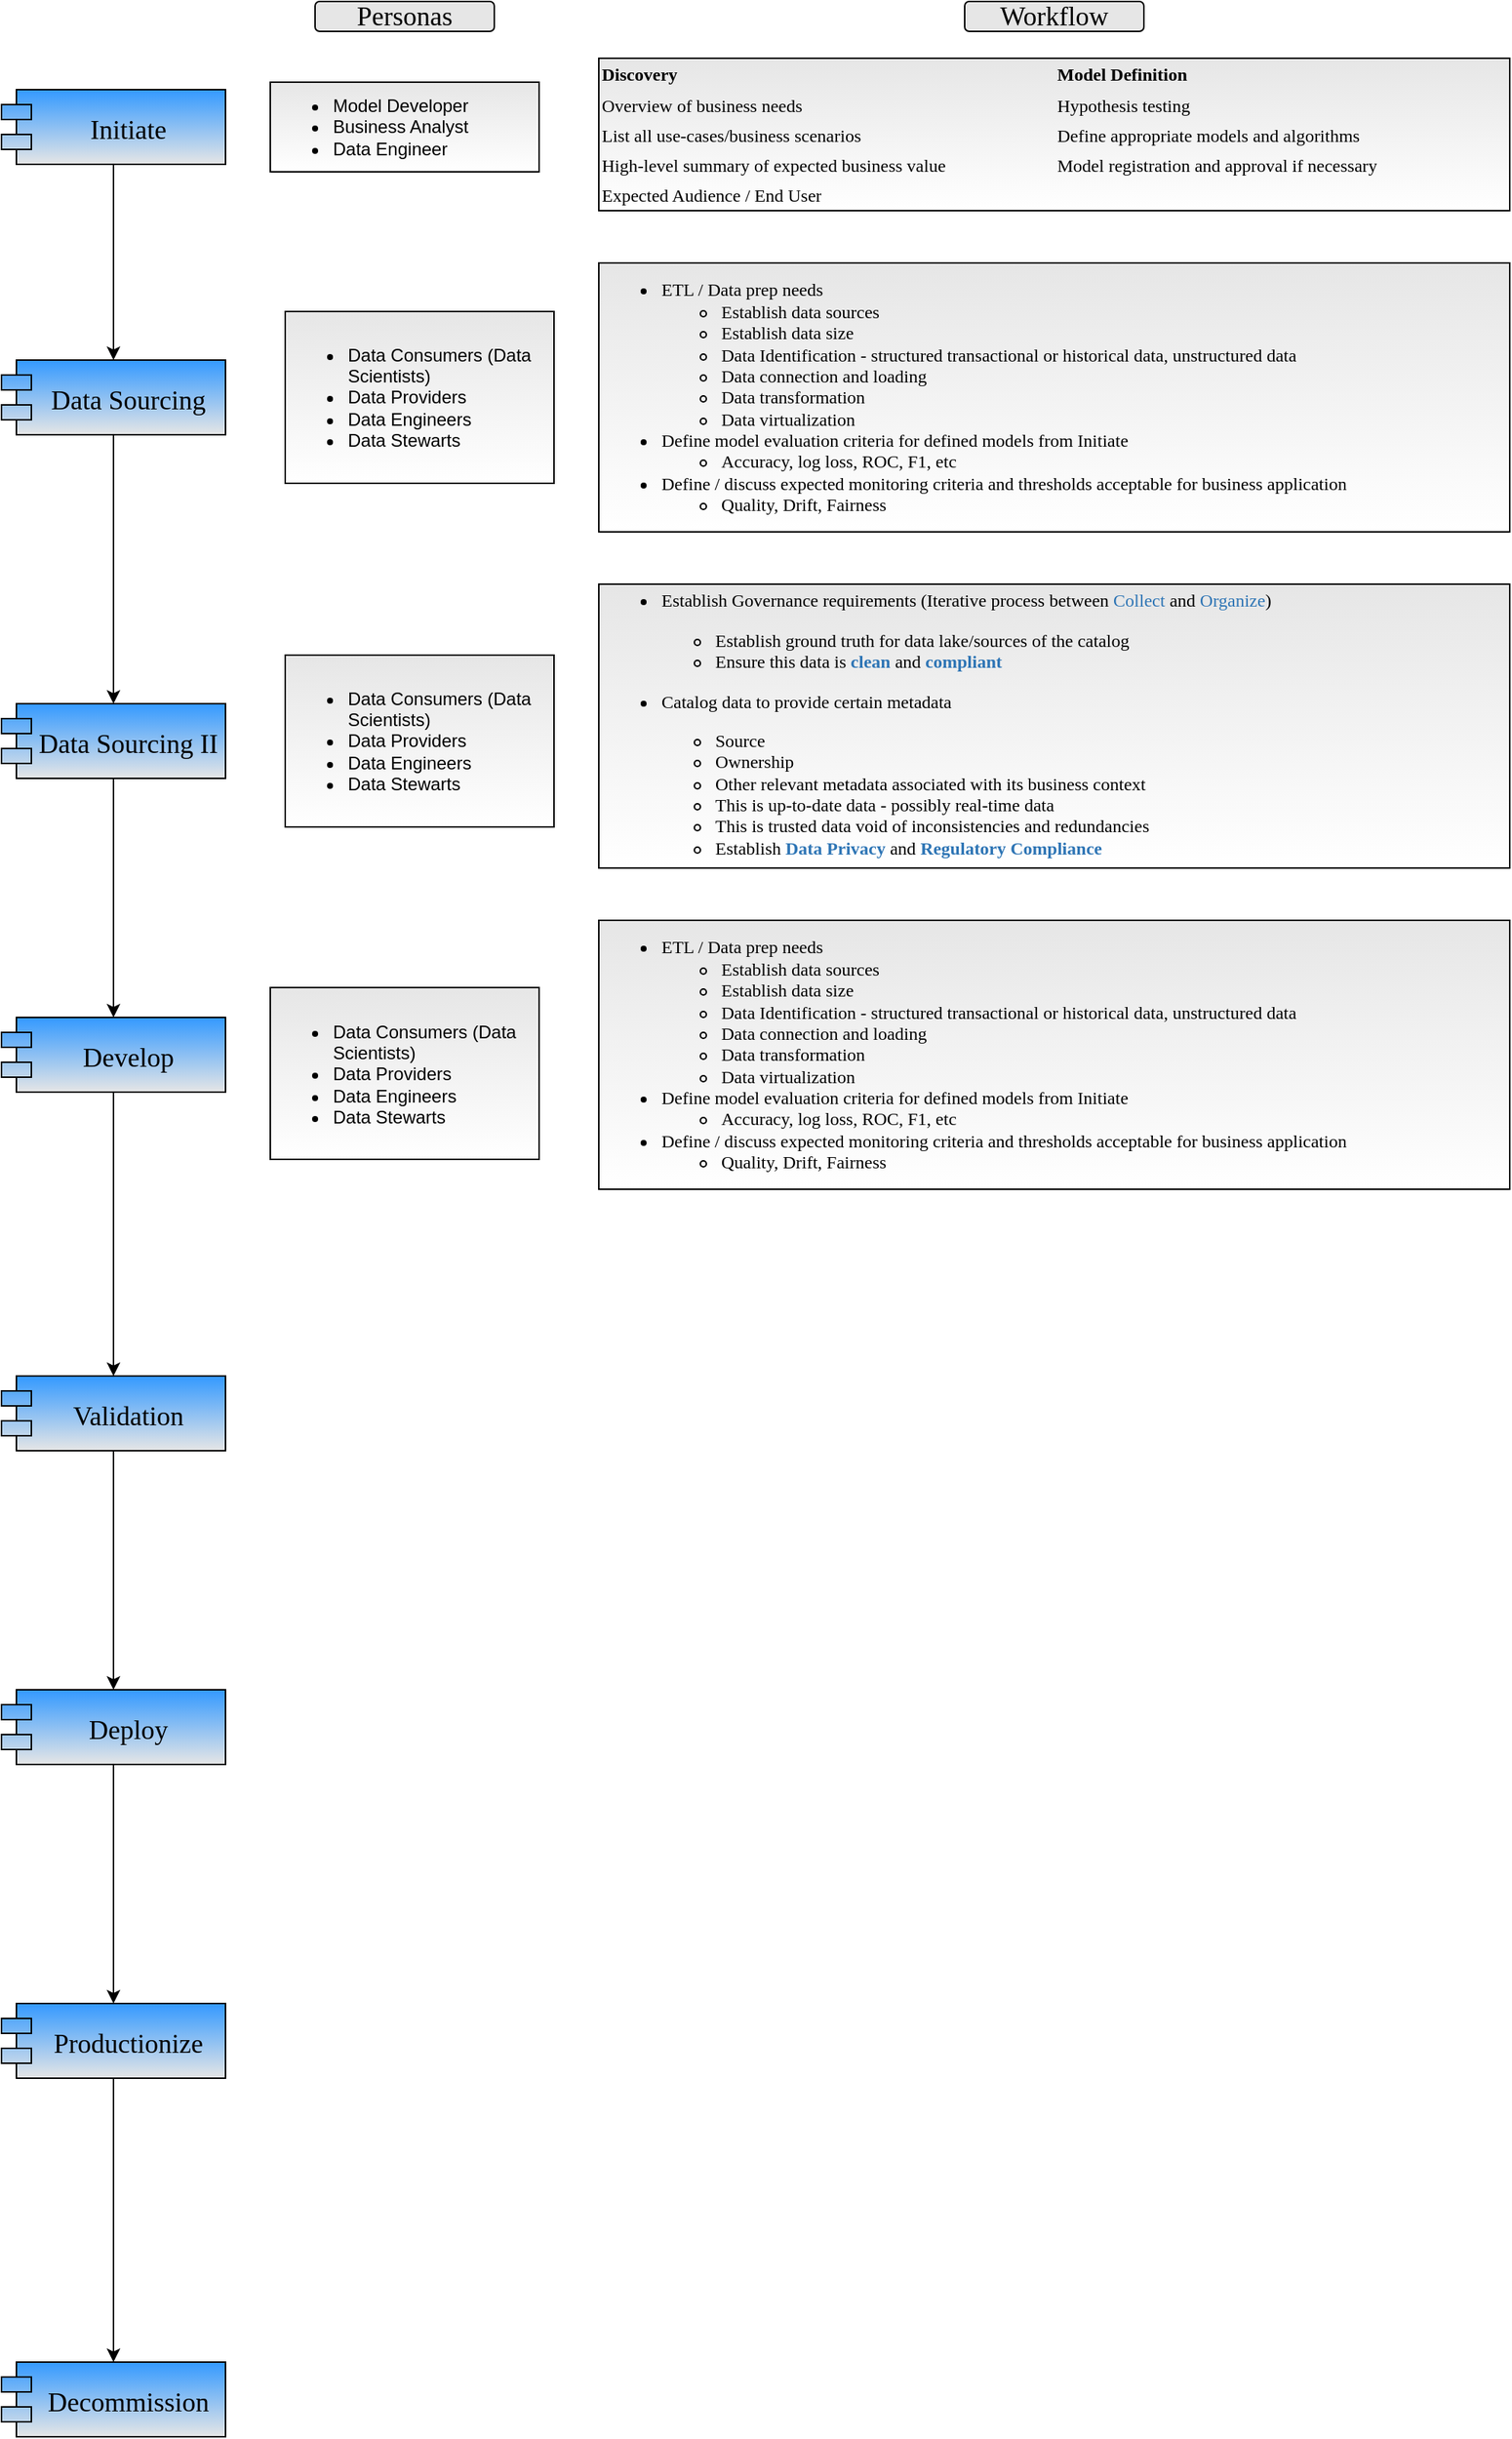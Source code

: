 <mxfile version="14.4.2" type="github"><diagram id="aPMl2jbAjiGOHm_YZlG1" name="Page-1"><mxGraphModel dx="1113" dy="750" grid="1" gridSize="10" guides="1" tooltips="1" connect="1" arrows="1" fold="1" page="1" pageScale="1" pageWidth="1100" pageHeight="1700" math="0" shadow="0"><root><mxCell id="0"/><mxCell id="1" parent="0"/><mxCell id="jGeaBIZGjeNkgH-qbHt9-36" style="edgeStyle=orthogonalEdgeStyle;rounded=0;orthogonalLoop=1;jettySize=auto;html=1;exitX=0.5;exitY=1;exitDx=0;exitDy=0;entryX=0.5;entryY=0;entryDx=0;entryDy=0;fontFamily=Garamond;fontSize=12;" edge="1" parent="1" source="jGeaBIZGjeNkgH-qbHt9-1" target="jGeaBIZGjeNkgH-qbHt9-2"><mxGeometry relative="1" as="geometry"/></mxCell><mxCell id="jGeaBIZGjeNkgH-qbHt9-1" value="Initiate" style="shape=module;align=right;spacingLeft=20;align=center;verticalAlign=middle;fontFamily=Garamond;fontSize=18;labelBackgroundColor=none;gradientColor=#E6E6E6;fillColor=#3399FF;" vertex="1" parent="1"><mxGeometry x="30" y="69" width="150" height="50" as="geometry"/></mxCell><mxCell id="jGeaBIZGjeNkgH-qbHt9-37" style="edgeStyle=orthogonalEdgeStyle;rounded=0;orthogonalLoop=1;jettySize=auto;html=1;exitX=0.5;exitY=1;exitDx=0;exitDy=0;entryX=0.5;entryY=0;entryDx=0;entryDy=0;fontFamily=Garamond;fontSize=12;" edge="1" parent="1" source="jGeaBIZGjeNkgH-qbHt9-2" target="jGeaBIZGjeNkgH-qbHt9-3"><mxGeometry relative="1" as="geometry"/></mxCell><mxCell id="jGeaBIZGjeNkgH-qbHt9-2" value="Data Sourcing" style="shape=module;align=right;spacingLeft=20;align=center;verticalAlign=middle;fontFamily=Garamond;fontSize=18;labelBackgroundColor=none;gradientColor=#E6E6E6;fillColor=#3399FF;" vertex="1" parent="1"><mxGeometry x="30" y="250" width="150" height="50" as="geometry"/></mxCell><mxCell id="jGeaBIZGjeNkgH-qbHt9-45" style="edgeStyle=orthogonalEdgeStyle;rounded=0;orthogonalLoop=1;jettySize=auto;html=1;exitX=0.5;exitY=1;exitDx=0;exitDy=0;entryX=0.5;entryY=0;entryDx=0;entryDy=0;fontFamily=Garamond;fontSize=12;" edge="1" parent="1" source="jGeaBIZGjeNkgH-qbHt9-3" target="jGeaBIZGjeNkgH-qbHt9-44"><mxGeometry relative="1" as="geometry"/></mxCell><mxCell id="jGeaBIZGjeNkgH-qbHt9-3" value="Data Sourcing II" style="shape=module;align=right;spacingLeft=20;align=center;verticalAlign=middle;fontFamily=Garamond;fontSize=18;labelBackgroundColor=none;gradientColor=#E6E6E6;fillColor=#3399FF;" vertex="1" parent="1"><mxGeometry x="30" y="480" width="150" height="50" as="geometry"/></mxCell><mxCell id="jGeaBIZGjeNkgH-qbHt9-39" style="edgeStyle=orthogonalEdgeStyle;rounded=0;orthogonalLoop=1;jettySize=auto;html=1;exitX=0.5;exitY=1;exitDx=0;exitDy=0;entryX=0.5;entryY=0;entryDx=0;entryDy=0;fontFamily=Garamond;fontSize=12;" edge="1" parent="1" source="jGeaBIZGjeNkgH-qbHt9-4" target="jGeaBIZGjeNkgH-qbHt9-5"><mxGeometry relative="1" as="geometry"/></mxCell><mxCell id="jGeaBIZGjeNkgH-qbHt9-4" value="Validation" style="shape=module;align=right;spacingLeft=20;align=center;verticalAlign=middle;fontFamily=Garamond;fontSize=18;labelBackgroundColor=none;gradientColor=#E6E6E6;fillColor=#3399FF;" vertex="1" parent="1"><mxGeometry x="30" y="930" width="150" height="50" as="geometry"/></mxCell><mxCell id="jGeaBIZGjeNkgH-qbHt9-40" style="edgeStyle=orthogonalEdgeStyle;rounded=0;orthogonalLoop=1;jettySize=auto;html=1;exitX=0.5;exitY=1;exitDx=0;exitDy=0;entryX=0.5;entryY=0;entryDx=0;entryDy=0;fontFamily=Garamond;fontSize=12;" edge="1" parent="1" source="jGeaBIZGjeNkgH-qbHt9-5" target="jGeaBIZGjeNkgH-qbHt9-7"><mxGeometry relative="1" as="geometry"/></mxCell><mxCell id="jGeaBIZGjeNkgH-qbHt9-5" value="Deploy" style="shape=module;align=right;spacingLeft=20;align=center;verticalAlign=middle;fontFamily=Garamond;fontSize=18;labelBackgroundColor=none;gradientColor=#E6E6E6;fillColor=#3399FF;" vertex="1" parent="1"><mxGeometry x="30" y="1140" width="150" height="50" as="geometry"/></mxCell><mxCell id="jGeaBIZGjeNkgH-qbHt9-41" style="edgeStyle=orthogonalEdgeStyle;rounded=0;orthogonalLoop=1;jettySize=auto;html=1;exitX=0.5;exitY=1;exitDx=0;exitDy=0;entryX=0.5;entryY=0;entryDx=0;entryDy=0;fontFamily=Garamond;fontSize=12;" edge="1" parent="1" source="jGeaBIZGjeNkgH-qbHt9-7" target="jGeaBIZGjeNkgH-qbHt9-8"><mxGeometry relative="1" as="geometry"/></mxCell><mxCell id="jGeaBIZGjeNkgH-qbHt9-7" value="Productionize" style="shape=module;align=right;spacingLeft=20;align=center;verticalAlign=middle;fontFamily=Garamond;fontSize=18;labelBackgroundColor=none;gradientColor=#E6E6E6;fillColor=#3399FF;" vertex="1" parent="1"><mxGeometry x="30" y="1350" width="150" height="50" as="geometry"/></mxCell><mxCell id="jGeaBIZGjeNkgH-qbHt9-8" value="Decommission" style="shape=module;align=right;spacingLeft=20;align=center;verticalAlign=middle;fontFamily=Garamond;fontSize=18;labelBackgroundColor=none;gradientColor=#E6E6E6;fillColor=#3399FF;" vertex="1" parent="1"><mxGeometry x="30" y="1590" width="150" height="50" as="geometry"/></mxCell><mxCell id="jGeaBIZGjeNkgH-qbHt9-10" value="&lt;div align=&quot;center&quot;&gt;Personas&lt;/div&gt;" style="rounded=1;whiteSpace=wrap;html=1;labelBackgroundColor=none;gradientColor=#E6E6E6;fontFamily=Times New Roman;fontSize=18;align=center;fillColor=#E6E6E6;" vertex="1" parent="1"><mxGeometry x="240" y="10" width="120" height="20" as="geometry"/></mxCell><mxCell id="jGeaBIZGjeNkgH-qbHt9-11" value="Workflow" style="rounded=1;whiteSpace=wrap;html=1;labelBackgroundColor=none;gradientColor=#E6E6E6;fontFamily=Times New Roman;fontSize=18;align=center;fillColor=#E6E6E6;" vertex="1" parent="1"><mxGeometry x="675" y="10" width="120" height="20" as="geometry"/></mxCell><mxCell id="jGeaBIZGjeNkgH-qbHt9-12" value="&lt;div style=&quot;font-size: 12px&quot; align=&quot;left&quot;&gt;&lt;ul&gt;&lt;li&gt;&lt;font style=&quot;font-size: 12px&quot;&gt;Model Developer&lt;/font&gt;&lt;/li&gt;&lt;li&gt;&lt;font style=&quot;font-size: 12px&quot;&gt;Business Analyst&lt;/font&gt;&lt;/li&gt;&lt;li&gt;&lt;font style=&quot;font-size: 12px&quot;&gt;Data Engineer&lt;/font&gt;&lt;/li&gt;&lt;/ul&gt;&lt;/div&gt;" style="shape=box;html=1;whiteSpace=wrap;startSize=0;container=1;collapsible=0;childLayout=tableLayout;fontSize=12;align=left;fillColor=#E6E6E6;gradientColor=#ffffff;" vertex="1" parent="1"><mxGeometry x="210" y="64" width="180" height="60" as="geometry"/></mxCell><mxCell id="jGeaBIZGjeNkgH-qbHt9-15" value="" style="shape=box;html=1;whiteSpace=wrap;startSize=0;container=1;collapsible=0;childLayout=tableLayout;fontSize=12;gradientColor=#ffffff;fillColor=#E6E6E6;fontFamily=Times New Roman;" vertex="1" parent="1"><mxGeometry x="430" y="48" width="610" height="102" as="geometry"/></mxCell><mxCell id="jGeaBIZGjeNkgH-qbHt9-16" value="" style="shape=partialRectangle;html=1;whiteSpace=wrap;collapsible=0;dropTarget=0;pointerEvents=0;fillColor=none;top=0;left=0;bottom=0;right=0;points=[[0,0.5],[1,0.5]];portConstraint=eastwest;fontFamily=Times New Roman;" vertex="1" parent="jGeaBIZGjeNkgH-qbHt9-15"><mxGeometry width="610" height="22" as="geometry"/></mxCell><mxCell id="jGeaBIZGjeNkgH-qbHt9-17" value="&lt;div align=&quot;left&quot;&gt;&lt;b&gt;Discovery&lt;/b&gt;&lt;/div&gt;" style="shape=partialRectangle;html=1;whiteSpace=wrap;connectable=0;overflow=hidden;fillColor=none;top=0;left=0;bottom=0;right=0;align=left;fontFamily=Times New Roman;" vertex="1" parent="jGeaBIZGjeNkgH-qbHt9-16"><mxGeometry width="305" height="22" as="geometry"/></mxCell><mxCell id="jGeaBIZGjeNkgH-qbHt9-18" value="&lt;div align=&quot;left&quot;&gt;&lt;b&gt;Model Definition&lt;/b&gt;&lt;/div&gt;" style="shape=partialRectangle;html=1;whiteSpace=wrap;connectable=0;overflow=hidden;fillColor=none;top=0;left=0;bottom=0;right=0;align=left;fontFamily=Times New Roman;" vertex="1" parent="jGeaBIZGjeNkgH-qbHt9-16"><mxGeometry x="305" width="305" height="22" as="geometry"/></mxCell><mxCell id="jGeaBIZGjeNkgH-qbHt9-19" value="" style="shape=partialRectangle;html=1;whiteSpace=wrap;collapsible=0;dropTarget=0;pointerEvents=0;fillColor=none;top=0;left=0;bottom=0;right=0;points=[[0,0.5],[1,0.5]];portConstraint=eastwest;" vertex="1" parent="jGeaBIZGjeNkgH-qbHt9-15"><mxGeometry y="22" width="610" height="20" as="geometry"/></mxCell><mxCell id="jGeaBIZGjeNkgH-qbHt9-20" value="&lt;div align=&quot;left&quot;&gt;Overview of business needs&lt;/div&gt;" style="shape=partialRectangle;html=1;whiteSpace=wrap;connectable=0;overflow=hidden;fillColor=none;top=0;left=0;bottom=0;right=0;align=left;fontFamily=Times New Roman;" vertex="1" parent="jGeaBIZGjeNkgH-qbHt9-19"><mxGeometry width="305" height="20" as="geometry"/></mxCell><mxCell id="jGeaBIZGjeNkgH-qbHt9-21" value="&lt;div align=&quot;left&quot;&gt;Hypothesis testing&lt;/div&gt;" style="shape=partialRectangle;html=1;whiteSpace=wrap;connectable=0;overflow=hidden;fillColor=none;top=0;left=0;bottom=0;right=0;align=left;fontFamily=Times New Roman;" vertex="1" parent="jGeaBIZGjeNkgH-qbHt9-19"><mxGeometry x="305" width="305" height="20" as="geometry"/></mxCell><mxCell id="jGeaBIZGjeNkgH-qbHt9-22" value="" style="shape=partialRectangle;html=1;whiteSpace=wrap;collapsible=0;dropTarget=0;pointerEvents=0;fillColor=none;top=0;left=0;bottom=0;right=0;points=[[0,0.5],[1,0.5]];portConstraint=eastwest;" vertex="1" parent="jGeaBIZGjeNkgH-qbHt9-15"><mxGeometry y="42" width="610" height="20" as="geometry"/></mxCell><mxCell id="jGeaBIZGjeNkgH-qbHt9-23" value="&lt;div align=&quot;left&quot;&gt;List all use-cases/business scenarios&lt;/div&gt;" style="shape=partialRectangle;html=1;whiteSpace=wrap;connectable=0;overflow=hidden;fillColor=none;top=0;left=0;bottom=0;right=0;align=left;fontFamily=Times New Roman;" vertex="1" parent="jGeaBIZGjeNkgH-qbHt9-22"><mxGeometry width="305" height="20" as="geometry"/></mxCell><mxCell id="jGeaBIZGjeNkgH-qbHt9-24" value="&lt;div align=&quot;left&quot;&gt;Define appropriate models and algorithms&lt;br&gt;&lt;/div&gt;" style="shape=partialRectangle;html=1;whiteSpace=wrap;connectable=0;overflow=hidden;fillColor=none;top=0;left=0;bottom=0;right=0;align=left;fontFamily=Times New Roman;" vertex="1" parent="jGeaBIZGjeNkgH-qbHt9-22"><mxGeometry x="305" width="305" height="20" as="geometry"/></mxCell><mxCell id="jGeaBIZGjeNkgH-qbHt9-25" value="" style="shape=partialRectangle;html=1;whiteSpace=wrap;collapsible=0;dropTarget=0;pointerEvents=0;fillColor=none;top=0;left=0;bottom=0;right=0;points=[[0,0.5],[1,0.5]];portConstraint=eastwest;" vertex="1" parent="jGeaBIZGjeNkgH-qbHt9-15"><mxGeometry y="62" width="610" height="20" as="geometry"/></mxCell><mxCell id="jGeaBIZGjeNkgH-qbHt9-26" value="&lt;div align=&quot;left&quot;&gt;High-level summary of expected business value&lt;/div&gt;&lt;div align=&quot;left&quot;&gt;&lt;br&gt;&lt;/div&gt;" style="shape=partialRectangle;html=1;whiteSpace=wrap;connectable=0;overflow=hidden;fillColor=none;top=0;left=0;bottom=0;right=0;align=left;verticalAlign=middle;fontFamily=Times New Roman;" vertex="1" parent="jGeaBIZGjeNkgH-qbHt9-25"><mxGeometry width="305" height="20" as="geometry"/></mxCell><mxCell id="jGeaBIZGjeNkgH-qbHt9-27" value="&lt;div align=&quot;left&quot;&gt;Model registration and approval if necessary&lt;/div&gt;" style="shape=partialRectangle;html=1;whiteSpace=wrap;connectable=0;overflow=hidden;fillColor=none;top=0;left=0;bottom=0;right=0;align=left;fontFamily=Times New Roman;" vertex="1" parent="jGeaBIZGjeNkgH-qbHt9-25"><mxGeometry x="305" width="305" height="20" as="geometry"/></mxCell><mxCell id="jGeaBIZGjeNkgH-qbHt9-28" value="" style="shape=partialRectangle;html=1;whiteSpace=wrap;collapsible=0;dropTarget=0;pointerEvents=0;fillColor=none;top=0;left=0;bottom=0;right=0;points=[[0,0.5],[1,0.5]];portConstraint=eastwest;" vertex="1" parent="jGeaBIZGjeNkgH-qbHt9-15"><mxGeometry y="82" width="610" height="20" as="geometry"/></mxCell><mxCell id="jGeaBIZGjeNkgH-qbHt9-29" value="&lt;div align=&quot;left&quot;&gt;Expected Audience / End User&lt;/div&gt;" style="shape=partialRectangle;html=1;whiteSpace=wrap;connectable=0;overflow=hidden;fillColor=none;top=0;left=0;bottom=0;right=0;align=left;fontFamily=Times New Roman;" vertex="1" parent="jGeaBIZGjeNkgH-qbHt9-28"><mxGeometry width="305" height="20" as="geometry"/></mxCell><mxCell id="jGeaBIZGjeNkgH-qbHt9-30" value="" style="shape=partialRectangle;html=1;whiteSpace=wrap;connectable=0;overflow=hidden;fillColor=none;top=0;left=0;bottom=0;right=0;" vertex="1" parent="jGeaBIZGjeNkgH-qbHt9-28"><mxGeometry x="305" width="305" height="20" as="geometry"/></mxCell><mxCell id="jGeaBIZGjeNkgH-qbHt9-31" value="&lt;ul style=&quot;font-size: 12px&quot;&gt;&lt;li style=&quot;font-size: 12px&quot;&gt;Data Consumers (Data Scientists)&lt;/li&gt;&lt;li style=&quot;font-size: 12px&quot;&gt;Data Providers&lt;/li&gt;&lt;li style=&quot;font-size: 12px&quot;&gt;Data Engineers&lt;/li&gt;&lt;li style=&quot;font-size: 12px&quot;&gt;Data Stewarts&lt;br&gt;&lt;/li&gt;&lt;/ul&gt;" style="shape=box;html=1;whiteSpace=wrap;startSize=0;container=1;collapsible=0;childLayout=tableLayout;fontSize=12;align=left;fillColor=#E6E6E6;gradientColor=#ffffff;" vertex="1" parent="1"><mxGeometry x="220" y="217.5" width="180" height="115" as="geometry"/></mxCell><mxCell id="jGeaBIZGjeNkgH-qbHt9-32" value="&lt;div align=&quot;left&quot;&gt;&lt;ul&gt;&lt;li&gt;ETL / Data prep needs&lt;/li&gt;&lt;ul&gt;&lt;li&gt;Establish data sources&lt;/li&gt;&lt;li&gt;Establish data size&lt;/li&gt;&lt;li&gt;Data Identification - structured transactional or historical data, unstructured data&lt;/li&gt;&lt;li&gt;Data connection and loading&lt;/li&gt;&lt;li&gt;Data transformation&lt;/li&gt;&lt;li&gt;Data virtualization&lt;/li&gt;&lt;/ul&gt;&lt;li&gt;Define model evaluation criteria for defined models from Initiate&lt;/li&gt;&lt;ul&gt;&lt;li&gt;Accuracy, log loss, ROC, F1, etc&lt;/li&gt;&lt;/ul&gt;&lt;li&gt;Define / discuss expected monitoring criteria and thresholds acceptable for business application&lt;br&gt;&lt;/li&gt;&lt;ul&gt;&lt;li&gt;Quality, Drift, Fairness&lt;br&gt;&lt;/li&gt;&lt;/ul&gt;&lt;/ul&gt;&lt;/div&gt;" style="shape=box;html=1;whiteSpace=wrap;startSize=0;container=1;collapsible=0;childLayout=tableLayout;fontSize=12;align=left;fillColor=#E6E6E6;gradientColor=#ffffff;fontFamily=Times New Roman;" vertex="1" parent="1"><mxGeometry x="430" y="185" width="610" height="180" as="geometry"/></mxCell><mxCell id="jGeaBIZGjeNkgH-qbHt9-42" value="&lt;ul style=&quot;font-size: 12px&quot;&gt;&lt;li style=&quot;font-size: 12px&quot;&gt;Data Consumers (Data Scientists)&lt;/li&gt;&lt;li style=&quot;font-size: 12px&quot;&gt;Data Providers&lt;/li&gt;&lt;li style=&quot;font-size: 12px&quot;&gt;Data Engineers&lt;/li&gt;&lt;li style=&quot;font-size: 12px&quot;&gt;Data Stewarts&lt;br&gt;&lt;/li&gt;&lt;/ul&gt;" style="shape=box;html=1;whiteSpace=wrap;startSize=0;container=1;collapsible=0;childLayout=tableLayout;fontSize=12;align=left;fillColor=#E6E6E6;gradientColor=#ffffff;" vertex="1" parent="1"><mxGeometry x="220" y="447.5" width="180" height="115" as="geometry"/></mxCell><mxCell id="jGeaBIZGjeNkgH-qbHt9-46" style="edgeStyle=orthogonalEdgeStyle;rounded=0;orthogonalLoop=1;jettySize=auto;html=1;exitX=0.5;exitY=1;exitDx=0;exitDy=0;entryX=0.5;entryY=0;entryDx=0;entryDy=0;fontFamily=Garamond;fontSize=12;" edge="1" parent="1" source="jGeaBIZGjeNkgH-qbHt9-44" target="jGeaBIZGjeNkgH-qbHt9-4"><mxGeometry relative="1" as="geometry"/></mxCell><mxCell id="jGeaBIZGjeNkgH-qbHt9-44" value="Develop" style="shape=module;align=right;spacingLeft=20;align=center;verticalAlign=middle;fontFamily=Garamond;fontSize=18;labelBackgroundColor=none;gradientColor=#E6E6E6;fillColor=#3399FF;" vertex="1" parent="1"><mxGeometry x="30" y="690" width="150" height="50" as="geometry"/></mxCell><mxCell id="jGeaBIZGjeNkgH-qbHt9-47" value="&lt;ul&gt;&lt;li&gt;&lt;span style=&quot;&quot;&gt;Establish Governance &lt;/span&gt;&lt;span style=&quot;&quot;&gt;requirements (Iterative process between &lt;/span&gt;&lt;span style=&quot;color: rgb(46, 117, 181);&quot;&gt;Collect&lt;/span&gt;&lt;span style=&quot;&quot;&gt; and &lt;/span&gt;&lt;span style=&quot;color: rgb(46, 117, 181);&quot;&gt;Organize&lt;/span&gt;&lt;span style=&quot;&quot;&gt;)&lt;/span&gt;&lt;/li&gt;&lt;/ul&gt;&lt;ul style=&quot;margin-left: 0.375in ; direction: ltr ; unicode-bidi: embed ; margin-top: 0in ; margin-bottom: 0in&quot; type=&quot;circle&quot;&gt;&lt;li&gt;&lt;span style=&quot;&quot;&gt;Establish ground truth for&lt;/span&gt;&lt;span style=&quot;&quot;&gt; data lake/sources of the catalog&lt;/span&gt;&lt;/li&gt;&lt;li style=&quot;margin-top: 0 ; margin-bottom: 0 ; vertical-align: middle&quot;&gt;&lt;span style=&quot;&quot;&gt;Ensure this data is &lt;/span&gt;&lt;span style=&quot;font-weight: bold; color: rgb(46, 117, 181);&quot;&gt;clean&lt;/span&gt;&lt;span style=&quot;&quot;&gt; and &lt;/span&gt;&lt;span style=&quot;font-weight: bold; color: rgb(46, 117, 181);&quot;&gt;compliant&lt;/span&gt;&lt;/li&gt;&lt;/ul&gt;&lt;div align=&quot;left&quot;&gt;&lt;ul&gt;&lt;li&gt;&lt;span style=&quot;&quot;&gt;Catalog data to provide&lt;/span&gt;&lt;span style=&quot;&quot;&gt; certain metadata&lt;/span&gt;&lt;/li&gt;&lt;/ul&gt;&lt;ul style=&quot;margin-left: 0.375in ; direction: ltr ; unicode-bidi: embed ; margin-top: 0in ; margin-bottom: 0in&quot; type=&quot;circle&quot;&gt;&lt;li style=&quot;margin-top: 0 ; margin-bottom: 0 ; vertical-align: middle&quot;&gt;&lt;span style=&quot;&quot;&gt;Source &lt;br&gt;&lt;/span&gt;&lt;/li&gt;&lt;li style=&quot;margin-top: 0 ; margin-bottom: 0 ; vertical-align: middle&quot;&gt;&lt;span style=&quot;&quot;&gt;Ownership&lt;/span&gt;&lt;/li&gt;&lt;li style=&quot;margin-top: 0 ; margin-bottom: 0 ; vertical-align: middle&quot;&gt;&lt;span style=&quot;&quot;&gt;Other relevant metadata associated with its business context&lt;/span&gt;&lt;/li&gt;&lt;li style=&quot;margin-top: 0 ; margin-bottom: 0 ; vertical-align: middle&quot;&gt;&lt;span style=&quot;&quot;&gt;This is up-to-date data - possibly real-time data&lt;/span&gt;&lt;/li&gt;&lt;li style=&quot;margin-top: 0 ; margin-bottom: 0 ; vertical-align: middle&quot;&gt;&lt;span style=&quot;&quot;&gt;This is trusted data void of&lt;span&gt; &lt;/span&gt;inconsistencies and redundancies&lt;/span&gt;&lt;/li&gt;&lt;li style=&quot;margin-top: 0 ; margin-bottom: 0 ; vertical-align: middle&quot;&gt;&lt;span style=&quot;&quot;&gt;Establish &lt;/span&gt;&lt;span style=&quot;font-weight: bold; color: rgb(46, 117, 181);&quot;&gt;Data Privacy&lt;/span&gt;&lt;span style=&quot;&quot;&gt; and &lt;/span&gt;&lt;span style=&quot;font-weight: bold; color: rgb(46, 117, 181);&quot;&gt;Regulatory Compliance&lt;/span&gt;&lt;/li&gt;&lt;/ul&gt;&lt;/div&gt;&lt;br&gt;" style="shape=box;html=1;whiteSpace=wrap;startSize=0;container=1;collapsible=0;childLayout=tableLayout;fontSize=12;align=left;fillColor=#E6E6E6;gradientColor=#ffffff;fontFamily=Times New Roman;" vertex="1" parent="1"><mxGeometry x="430" y="400" width="610" height="190" as="geometry"/></mxCell><mxCell id="jGeaBIZGjeNkgH-qbHt9-48" value="&lt;ul style=&quot;font-size: 12px&quot;&gt;&lt;li style=&quot;font-size: 12px&quot;&gt;Data Consumers (Data Scientists)&lt;/li&gt;&lt;li style=&quot;font-size: 12px&quot;&gt;Data Providers&lt;/li&gt;&lt;li style=&quot;font-size: 12px&quot;&gt;Data Engineers&lt;/li&gt;&lt;li style=&quot;font-size: 12px&quot;&gt;Data Stewarts&lt;br&gt;&lt;/li&gt;&lt;/ul&gt;" style="shape=box;html=1;whiteSpace=wrap;startSize=0;container=1;collapsible=0;childLayout=tableLayout;fontSize=12;align=left;fillColor=#E6E6E6;gradientColor=#ffffff;" vertex="1" parent="1"><mxGeometry x="210" y="670" width="180" height="115" as="geometry"/></mxCell><mxCell id="jGeaBIZGjeNkgH-qbHt9-49" value="&lt;div align=&quot;left&quot;&gt;&lt;ul&gt;&lt;li&gt;ETL / Data prep needs&lt;/li&gt;&lt;ul&gt;&lt;li&gt;Establish data sources&lt;/li&gt;&lt;li&gt;Establish data size&lt;/li&gt;&lt;li&gt;Data Identification - structured transactional or historical data, unstructured data&lt;/li&gt;&lt;li&gt;Data connection and loading&lt;/li&gt;&lt;li&gt;Data transformation&lt;/li&gt;&lt;li&gt;Data virtualization&lt;/li&gt;&lt;/ul&gt;&lt;li&gt;Define model evaluation criteria for defined models from Initiate&lt;/li&gt;&lt;ul&gt;&lt;li&gt;Accuracy, log loss, ROC, F1, etc&lt;/li&gt;&lt;/ul&gt;&lt;li&gt;Define / discuss expected monitoring criteria and thresholds acceptable for business application&lt;br&gt;&lt;/li&gt;&lt;ul&gt;&lt;li&gt;Quality, Drift, Fairness&lt;br&gt;&lt;/li&gt;&lt;/ul&gt;&lt;/ul&gt;&lt;/div&gt;" style="shape=box;html=1;whiteSpace=wrap;startSize=0;container=1;collapsible=0;childLayout=tableLayout;fontSize=12;align=left;fillColor=#E6E6E6;gradientColor=#ffffff;fontFamily=Times New Roman;" vertex="1" parent="1"><mxGeometry x="430" y="625" width="610" height="180" as="geometry"/></mxCell></root></mxGraphModel></diagram></mxfile>